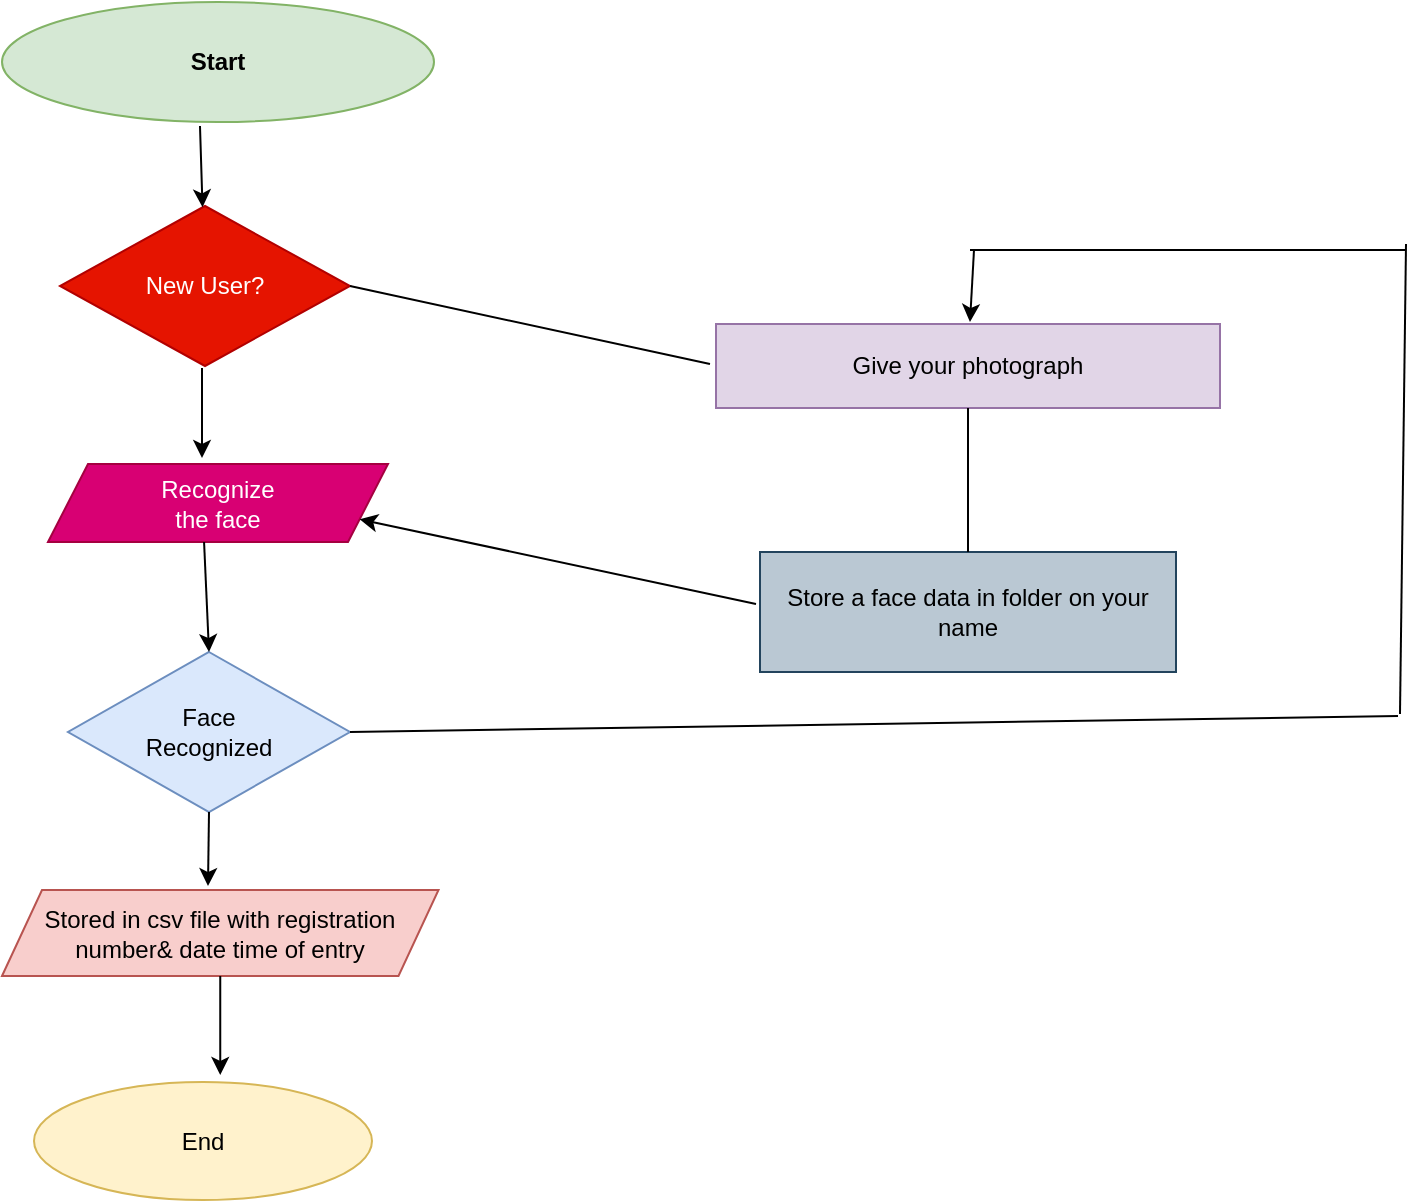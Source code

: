 <mxfile version="28.1.1">
  <diagram name="Page-1" id="khfNiNR7u5iilT2ttBdd">
    <mxGraphModel dx="1376" dy="757" grid="0" gridSize="10" guides="1" tooltips="1" connect="1" arrows="1" fold="1" page="1" pageScale="1" pageWidth="850" pageHeight="1100" math="0" shadow="0">
      <root>
        <mxCell id="0" />
        <mxCell id="1" parent="0" />
        <mxCell id="vU6K7wLMGN2sGUPNYHks-1" value="&lt;b&gt;Start&lt;/b&gt;" style="ellipse;whiteSpace=wrap;html=1;fillColor=#d5e8d4;strokeColor=#82b366;" parent="1" vertex="1">
          <mxGeometry x="122" y="47" width="216" height="60" as="geometry" />
        </mxCell>
        <mxCell id="vU6K7wLMGN2sGUPNYHks-2" value="New User?" style="rhombus;whiteSpace=wrap;html=1;fillColor=#e51400;fontColor=#ffffff;strokeColor=#B20000;" parent="1" vertex="1">
          <mxGeometry x="151" y="149" width="145" height="80" as="geometry" />
        </mxCell>
        <mxCell id="vU6K7wLMGN2sGUPNYHks-3" value="Recognize&lt;div&gt;the face&lt;/div&gt;" style="shape=parallelogram;perimeter=parallelogramPerimeter;whiteSpace=wrap;html=1;fixedSize=1;fillColor=#d80073;fontColor=#ffffff;strokeColor=#A50040;" parent="1" vertex="1">
          <mxGeometry x="145" y="278" width="170" height="39" as="geometry" />
        </mxCell>
        <mxCell id="vU6K7wLMGN2sGUPNYHks-5" value="Face&lt;div&gt;Recognized&lt;/div&gt;" style="rhombus;whiteSpace=wrap;html=1;fillColor=#dae8fc;strokeColor=#6c8ebf;" parent="1" vertex="1">
          <mxGeometry x="155" y="372" width="141" height="80" as="geometry" />
        </mxCell>
        <mxCell id="vU6K7wLMGN2sGUPNYHks-6" value="Stored in csv file with registration number&amp;amp; date time of entry" style="shape=parallelogram;perimeter=parallelogramPerimeter;whiteSpace=wrap;html=1;fixedSize=1;fillColor=#f8cecc;strokeColor=#b85450;" parent="1" vertex="1">
          <mxGeometry x="122" y="491" width="218.25" height="43" as="geometry" />
        </mxCell>
        <mxCell id="vU6K7wLMGN2sGUPNYHks-8" value="End" style="ellipse;whiteSpace=wrap;html=1;fillColor=#fff2cc;strokeColor=#d6b656;" parent="1" vertex="1">
          <mxGeometry x="138" y="587" width="169" height="59" as="geometry" />
        </mxCell>
        <mxCell id="vU6K7wLMGN2sGUPNYHks-9" value="" style="endArrow=classic;html=1;rounded=0;" parent="1" target="vU6K7wLMGN2sGUPNYHks-2" edge="1">
          <mxGeometry width="50" height="50" relative="1" as="geometry">
            <mxPoint x="221" y="109" as="sourcePoint" />
            <mxPoint x="416" y="195" as="targetPoint" />
          </mxGeometry>
        </mxCell>
        <mxCell id="vU6K7wLMGN2sGUPNYHks-10" value="" style="endArrow=classic;html=1;rounded=0;" parent="1" edge="1">
          <mxGeometry width="50" height="50" relative="1" as="geometry">
            <mxPoint x="222" y="230" as="sourcePoint" />
            <mxPoint x="222" y="275" as="targetPoint" />
          </mxGeometry>
        </mxCell>
        <mxCell id="vU6K7wLMGN2sGUPNYHks-11" value="" style="endArrow=classic;html=1;rounded=0;exitX=0.459;exitY=1;exitDx=0;exitDy=0;exitPerimeter=0;entryX=0.5;entryY=0;entryDx=0;entryDy=0;" parent="1" source="vU6K7wLMGN2sGUPNYHks-3" target="vU6K7wLMGN2sGUPNYHks-5" edge="1">
          <mxGeometry width="50" height="50" relative="1" as="geometry">
            <mxPoint x="366" y="245" as="sourcePoint" />
            <mxPoint x="416" y="195" as="targetPoint" />
          </mxGeometry>
        </mxCell>
        <mxCell id="vU6K7wLMGN2sGUPNYHks-12" value="" style="endArrow=classic;html=1;rounded=0;exitX=0.5;exitY=1;exitDx=0;exitDy=0;" parent="1" source="vU6K7wLMGN2sGUPNYHks-5" edge="1">
          <mxGeometry width="50" height="50" relative="1" as="geometry">
            <mxPoint x="366" y="479" as="sourcePoint" />
            <mxPoint x="225" y="489" as="targetPoint" />
          </mxGeometry>
        </mxCell>
        <mxCell id="vU6K7wLMGN2sGUPNYHks-13" value="" style="endArrow=classic;html=1;rounded=0;exitX=0.5;exitY=1;exitDx=0;exitDy=0;entryX=0.551;entryY=-0.06;entryDx=0;entryDy=0;entryPerimeter=0;" parent="1" source="vU6K7wLMGN2sGUPNYHks-6" target="vU6K7wLMGN2sGUPNYHks-8" edge="1">
          <mxGeometry width="50" height="50" relative="1" as="geometry">
            <mxPoint x="366" y="479" as="sourcePoint" />
            <mxPoint x="416" y="429" as="targetPoint" />
          </mxGeometry>
        </mxCell>
        <mxCell id="vU6K7wLMGN2sGUPNYHks-14" value="Give your photograph" style="rounded=0;whiteSpace=wrap;html=1;fillColor=#e1d5e7;strokeColor=#9673a6;" parent="1" vertex="1">
          <mxGeometry x="479" y="208" width="252" height="42" as="geometry" />
        </mxCell>
        <mxCell id="vU6K7wLMGN2sGUPNYHks-15" value="Store a face data in folder on your name" style="rounded=0;whiteSpace=wrap;html=1;fillColor=#bac8d3;strokeColor=#23445d;" parent="1" vertex="1">
          <mxGeometry x="501" y="322" width="208" height="60" as="geometry" />
        </mxCell>
        <mxCell id="aCiQHyeQMx_ags4IiHfW-2" value="" style="endArrow=none;html=1;rounded=0;exitX=1;exitY=0.5;exitDx=0;exitDy=0;exitPerimeter=0;" edge="1" parent="1" source="vU6K7wLMGN2sGUPNYHks-5">
          <mxGeometry width="50" height="50" relative="1" as="geometry">
            <mxPoint x="298" y="416" as="sourcePoint" />
            <mxPoint x="820" y="404" as="targetPoint" />
          </mxGeometry>
        </mxCell>
        <mxCell id="aCiQHyeQMx_ags4IiHfW-3" value="" style="endArrow=none;html=1;rounded=0;entryX=0.5;entryY=1;entryDx=0;entryDy=0;exitX=0.5;exitY=0;exitDx=0;exitDy=0;exitPerimeter=0;" edge="1" parent="1" source="vU6K7wLMGN2sGUPNYHks-15" target="vU6K7wLMGN2sGUPNYHks-14">
          <mxGeometry width="50" height="50" relative="1" as="geometry">
            <mxPoint x="604.5" y="315" as="sourcePoint" />
            <mxPoint x="604.5" y="258" as="targetPoint" />
          </mxGeometry>
        </mxCell>
        <mxCell id="aCiQHyeQMx_ags4IiHfW-6" value="" style="endArrow=none;html=1;rounded=0;" edge="1" parent="1">
          <mxGeometry width="50" height="50" relative="1" as="geometry">
            <mxPoint x="821" y="403" as="sourcePoint" />
            <mxPoint x="824" y="168" as="targetPoint" />
          </mxGeometry>
        </mxCell>
        <mxCell id="aCiQHyeQMx_ags4IiHfW-7" value="" style="endArrow=none;html=1;rounded=0;" edge="1" parent="1">
          <mxGeometry width="50" height="50" relative="1" as="geometry">
            <mxPoint x="606" y="171" as="sourcePoint" />
            <mxPoint x="824" y="171" as="targetPoint" />
          </mxGeometry>
        </mxCell>
        <mxCell id="aCiQHyeQMx_ags4IiHfW-9" value="" style="endArrow=classic;html=1;rounded=0;" edge="1" parent="1">
          <mxGeometry width="50" height="50" relative="1" as="geometry">
            <mxPoint x="608" y="171" as="sourcePoint" />
            <mxPoint x="606" y="207" as="targetPoint" />
          </mxGeometry>
        </mxCell>
        <mxCell id="aCiQHyeQMx_ags4IiHfW-11" value="" style="endArrow=classic;html=1;rounded=0;entryX=1;entryY=0.75;entryDx=0;entryDy=0;" edge="1" parent="1" target="vU6K7wLMGN2sGUPNYHks-3">
          <mxGeometry width="50" height="50" relative="1" as="geometry">
            <mxPoint x="499" y="348" as="sourcePoint" />
            <mxPoint x="520" y="412" as="targetPoint" />
          </mxGeometry>
        </mxCell>
        <mxCell id="aCiQHyeQMx_ags4IiHfW-12" value="" style="endArrow=none;html=1;rounded=0;entryX=1;entryY=0.5;entryDx=0;entryDy=0;" edge="1" parent="1" target="vU6K7wLMGN2sGUPNYHks-2">
          <mxGeometry width="50" height="50" relative="1" as="geometry">
            <mxPoint x="476" y="228" as="sourcePoint" />
            <mxPoint x="520" y="412" as="targetPoint" />
          </mxGeometry>
        </mxCell>
      </root>
    </mxGraphModel>
  </diagram>
</mxfile>
